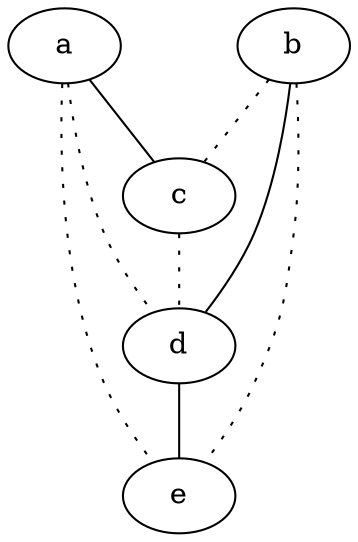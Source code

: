 graph {
a -- c;
a -- d [style=dotted];
a -- e [style=dotted];
b -- c [style=dotted];
b -- d;
b -- e [style=dotted];
c -- d [style=dotted];
d -- e;
}
